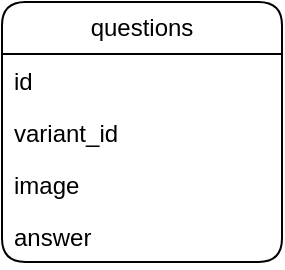 <mxfile version="21.3.5" type="github">
  <diagram name="Страница 1" id="-sxZL09CVBLJbR6NK-8X">
    <mxGraphModel dx="480" dy="242" grid="0" gridSize="10" guides="1" tooltips="1" connect="1" arrows="1" fold="1" page="0" pageScale="1" pageWidth="827" pageHeight="1169" math="0" shadow="0">
      <root>
        <mxCell id="0" />
        <mxCell id="1" parent="0" />
        <mxCell id="r9a0HXWAGw6j6ZXGcTI--1" value="questions" style="swimlane;fontStyle=0;childLayout=stackLayout;horizontal=1;startSize=26;fillColor=none;horizontalStack=0;resizeParent=1;resizeParentMax=0;resizeLast=0;collapsible=1;marginBottom=0;whiteSpace=wrap;html=1;rounded=1;" vertex="1" parent="1">
          <mxGeometry x="129" y="144" width="140" height="130" as="geometry" />
        </mxCell>
        <mxCell id="r9a0HXWAGw6j6ZXGcTI--2" value="id" style="text;strokeColor=none;fillColor=none;align=left;verticalAlign=top;spacingLeft=4;spacingRight=4;overflow=hidden;rotatable=0;points=[[0,0.5],[1,0.5]];portConstraint=eastwest;whiteSpace=wrap;html=1;" vertex="1" parent="r9a0HXWAGw6j6ZXGcTI--1">
          <mxGeometry y="26" width="140" height="26" as="geometry" />
        </mxCell>
        <mxCell id="r9a0HXWAGw6j6ZXGcTI--3" value="variant_id" style="text;strokeColor=none;fillColor=none;align=left;verticalAlign=top;spacingLeft=4;spacingRight=4;overflow=hidden;rotatable=0;points=[[0,0.5],[1,0.5]];portConstraint=eastwest;whiteSpace=wrap;html=1;" vertex="1" parent="r9a0HXWAGw6j6ZXGcTI--1">
          <mxGeometry y="52" width="140" height="26" as="geometry" />
        </mxCell>
        <mxCell id="r9a0HXWAGw6j6ZXGcTI--4" value="image" style="text;strokeColor=none;fillColor=none;align=left;verticalAlign=top;spacingLeft=4;spacingRight=4;overflow=hidden;rotatable=0;points=[[0,0.5],[1,0.5]];portConstraint=eastwest;whiteSpace=wrap;html=1;" vertex="1" parent="r9a0HXWAGw6j6ZXGcTI--1">
          <mxGeometry y="78" width="140" height="26" as="geometry" />
        </mxCell>
        <mxCell id="r9a0HXWAGw6j6ZXGcTI--5" value="answer" style="text;strokeColor=none;fillColor=none;align=left;verticalAlign=top;spacingLeft=4;spacingRight=4;overflow=hidden;rotatable=0;points=[[0,0.5],[1,0.5]];portConstraint=eastwest;whiteSpace=wrap;html=1;" vertex="1" parent="r9a0HXWAGw6j6ZXGcTI--1">
          <mxGeometry y="104" width="140" height="26" as="geometry" />
        </mxCell>
      </root>
    </mxGraphModel>
  </diagram>
</mxfile>
